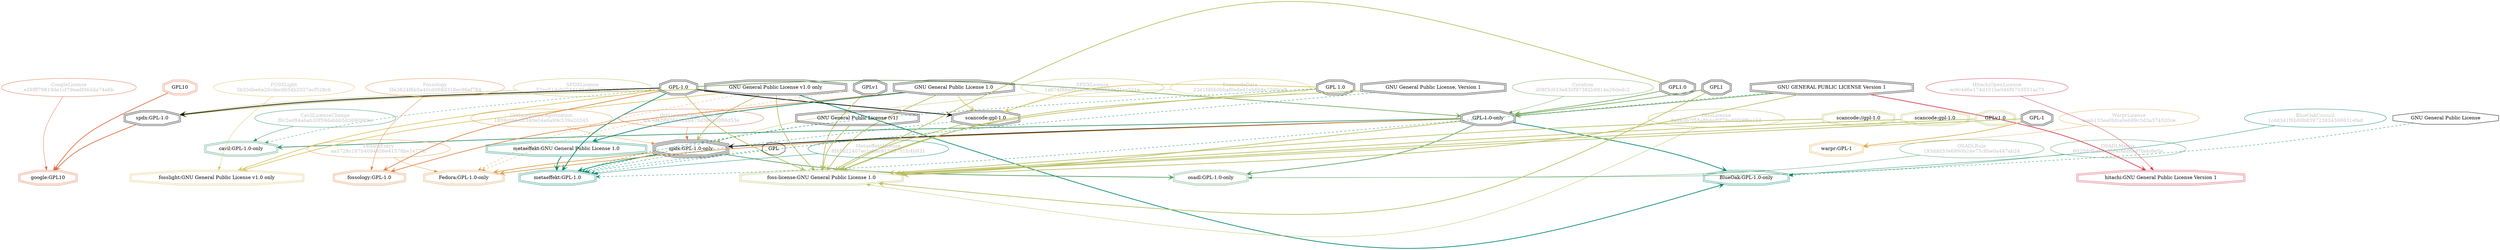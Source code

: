 strict digraph {
    node [shape=box];
    graph [splines=curved];
    1900 [label="SPDXLicense\n1a674f88ed82576b0a09553e21aa521e"
         ,fontcolor=gray
         ,color="#b8bf62"
         ,fillcolor="beige;1"
         ,shape=ellipse];
    1901 [label="spdx:GPL-1.0-only"
         ,shape=tripleoctagon];
    1902 [label="GPL-1.0-only"
         ,shape=doubleoctagon];
    1903 [label="GNU General Public License v1.0 only"
         ,shape=doubleoctagon];
    1912 [label="SPDXLicense\n52ea51dc9d744195af8fd471aa30cf2b"
         ,fontcolor=gray
         ,color="#b8bf62"
         ,fillcolor="beige;1"
         ,shape=ellipse];
    1913 [label="spdx:GPL-1.0"
         ,shape=doubleoctagon];
    1914 [label="GPL-1.0"
         ,shape=doubleoctagon];
    5707 [label="GoogleLicense\ne58fff79819de1cf79eadf06dda74a6b"
         ,fontcolor=gray
         ,color="#e06f45"
         ,fillcolor="beige;1"
         ,shape=ellipse];
    5708 [label="google:GPL10"
         ,color="#e06f45"
         ,shape=doubleoctagon];
    5709 [label=GPL10
         ,color="#e06f45"
         ,shape=doubleoctagon];
    6433 [label="FedoraEntry\naa5728c187b4094656e41578be1e779f"
         ,fontcolor=gray
         ,color="#e09d4b"
         ,fillcolor="beige;1"
         ,shape=ellipse];
    6434 [label="Fedora:GPL-1.0-only"
         ,color="#e09d4b"
         ,shape=doubleoctagon];
    6435 [label=GPLv1
         ,shape=doubleoctagon];
    9341 [label="BlueOakCouncil\n1cdd341f6b89b839723834598831efad"
         ,fontcolor=gray
         ,color="#00876c"
         ,fillcolor="beige;1"
         ,shape=ellipse];
    9342 [label="BlueOak:GPL-1.0-only"
         ,color="#00876c"
         ,shape=doubleoctagon];
    9343 [label="GNU General Public License"
         ,shape=octagon];
    9570 [label="OSADLRule\n193ddd33e6990b24e75c8be0a447ab24"
         ,fontcolor=gray
         ,color="#58a066"
         ,fillcolor="beige;1"
         ,shape=ellipse];
    9571 [label="osadl:GPL-1.0-only"
         ,color="#58a066"
         ,shape=doubleoctagon];
    9866 [label="OSADLMatrix\n6020dcfba08c9bf4c6bf6ed7fa4c6e5e"
         ,fontcolor=gray
         ,color="#58a066"
         ,fillcolor="beige;1"
         ,shape=ellipse];
    16286 [label="ScancodeData\n23d1fd0b0bbaf0ede41eb6b8e7300cc8"
          ,fontcolor=gray
          ,color="#dac767"
          ,fillcolor="beige;1"
          ,shape=ellipse];
    16287 [label="scancode:gpl-1.0"
          ,shape=doubleoctagon];
    16288 [label="GPL 1.0"
          ,shape=doubleoctagon];
    16289 [label="GNU General Public License 1.0"
          ,shape=doubleoctagon];
    26724 [label="Fossology\n5fe3624f6b5a40cd068d318ec96ef784"
          ,fontcolor=gray
          ,color="#e18745"
          ,fillcolor="beige;1"
          ,shape=ellipse];
    26725 [label="fossology:GPL-1.0"
          ,color="#e18745"
          ,shape=doubleoctagon];
    27164 [label=GPL,shape=octagon];
    28713 [label="OrtLicenseCategorization\nbf67d428936b3248473d3e8a0986d53e"
          ,fontcolor=gray
          ,color="#e06f45"
          ,fillcolor="beige;1"
          ,shape=ellipse];
    35460 [label="OrtLicenseCategorization\n1859c0fdedc340e04e6a99c539a20345"
          ,fontcolor=gray
          ,color="#e09d4b"
          ,fillcolor="beige;1"
          ,shape=ellipse];
    36886 [label="CavilLicenseChange\nf0c2ed84abab30f59dabbb5d3690909e"
          ,fontcolor=gray
          ,color="#379469"
          ,fillcolor="beige;1"
          ,shape=ellipse];
    36887 [label="cavil:GPL-1.0-only"
          ,color="#379469"
          ,shape=doubleoctagon];
    42810 [label="MetaeffektLicense\n8f45822407ec1eb8c91385751fc4b931"
          ,fontcolor=gray
          ,color="#00876c"
          ,fillcolor="beige;1"
          ,shape=ellipse];
    42811 [label="metaeffekt:GPL-1.0"
          ,color="#00876c"
          ,shape=doubleoctagon];
    42812 [label="metaeffekt:GNU General Public License 1.0"
          ,color="#00876c"
          ,shape=doubleoctagon];
    42813 [label="GNU General Public License, Version 1"
          ,shape=doubleoctagon];
    42814 [label="GNU General Public License (v1)"
          ,shape=doubleoctagon];
    42815 [label="GNU GENERAL PUBLIC LICENSE Version 1"
          ,shape=doubleoctagon];
    50154 [label="WarprLicense\naaab133ea0bfca0e699c5d3a374520ce"
          ,fontcolor=gray
          ,color="#deb256"
          ,fillcolor="beige;1"
          ,shape=ellipse];
    50155 [label="warpr:GPL-1"
          ,color="#deb256"
          ,shape=doubleoctagon];
    50156 [label="GPL-1"
          ,shape=doubleoctagon];
    50526 [label="FossLicense\n8a463b7f55a8b4af0f79ad0f29f6a192"
          ,fontcolor=gray
          ,color="#b8bf62"
          ,fillcolor="beige;1"
          ,shape=ellipse];
    50527 [label="foss-license:GNU General Public License 1.0"
          ,color="#b8bf62"
          ,shape=doubleoctagon];
    50528 [label="GPL1.0"
          ,shape=doubleoctagon];
    50529 [label=GPL1
          ,shape=doubleoctagon];
    50530 [label="scancode://gpl-1.0"
          ,color="#b8bf62"
          ,shape=doubleoctagon];
    50531 [label="scancode:gpl-1.0"
          ,color="#b8bf62"
          ,shape=doubleoctagon];
    50532 [label="GPLv1.0"
          ,color="#b8bf62"
          ,shape=doubleoctagon];
    51115 [label="FOSSLight\n5b33dbe6a20cdecdb54b2027ecf528c6"
          ,fontcolor=gray
          ,color="#dac767"
          ,fillcolor="beige;1"
          ,shape=ellipse];
    51116 [label="fosslight:GNU General Public License v1.0 only"
          ,color="#dac767"
          ,shape=doubleoctagon];
    51216 [label="HitachiOpenLicense\nec9c4d6e174d101be946f6703551ac75"
          ,fontcolor=gray
          ,color="#d43d51"
          ,fillcolor="beige;1"
          ,shape=ellipse];
    51217 [label="hitachi:GNU General Public License Version 1"
          ,color="#d43d51"
          ,shape=doubleoctagon];
    55991 [label="Curation\nd08f3c033e830f97382b8814a26dedc2"
          ,fontcolor=gray
          ,color="#78ab63"
          ,fillcolor="beige;1"
          ,shape=ellipse];
    1900 -> 1901 [weight=0.5
                 ,color="#b8bf62"];
    1901 -> 6434 [style=bold
                 ,arrowhead=vee
                 ,weight=0.7
                 ,color="#e09d4b"];
    1901 -> 9571 [style=bold
                 ,arrowhead=vee
                 ,weight=0.7
                 ,color="#58a066"];
    1901 -> 42811 [style=bold
                  ,arrowhead=vee
                  ,weight=0.7
                  ,color="#00876c"];
    1902 -> 1901 [style=bold
                 ,arrowhead=vee
                 ,weight=0.7];
    1902 -> 6434 [style=bold
                 ,arrowhead=vee
                 ,weight=0.7
                 ,color="#e09d4b"];
    1902 -> 9342 [style=bold
                 ,arrowhead=vee
                 ,weight=0.7
                 ,color="#00876c"];
    1902 -> 9571 [style=bold
                 ,arrowhead=vee
                 ,weight=0.7
                 ,color="#58a066"];
    1902 -> 36887 [style=bold
                  ,arrowhead=vee
                  ,weight=0.7
                  ,color="#379469"];
    1902 -> 36887 [style=bold
                  ,arrowhead=vee
                  ,weight=0.7
                  ,color="#379469"];
    1902 -> 50527 [style=bold
                  ,arrowhead=vee
                  ,weight=0.7
                  ,color="#b8bf62"];
    1903 -> 1901 [style=bold
                 ,arrowhead=vee
                 ,weight=0.7
                 ,color="#b8bf62"];
    1903 -> 1913 [style=bold
                 ,arrowhead=vee
                 ,weight=0.7
                 ,color="#b8bf62"];
    1903 -> 6434 [style=dashed
                 ,arrowhead=vee
                 ,weight=0.5
                 ,color="#e09d4b"];
    1903 -> 9342 [style=bold
                 ,arrowhead=vee
                 ,weight=0.7
                 ,color="#00876c"];
    1903 -> 50527 [style=bold
                  ,arrowhead=vee
                  ,weight=0.7
                  ,color="#b8bf62"];
    1903 -> 51116 [style=bold
                  ,arrowhead=vee
                  ,weight=0.7
                  ,color="#dac767"];
    1912 -> 1913 [weight=0.5
                 ,color="#b8bf62"];
    1913 -> 5708 [style=bold
                 ,arrowhead=vee
                 ,weight=0.7
                 ,color="#e06f45"];
    1914 -> 1902 [style=bold
                 ,arrowhead=vee
                 ,weight=0.7
                 ,color="#78ab63"];
    1914 -> 1913 [style=bold
                 ,arrowhead=vee
                 ,weight=0.7];
    1914 -> 16287 [style=bold
                  ,arrowhead=vee
                  ,weight=0.7];
    1914 -> 26725 [style=bold
                  ,arrowhead=vee
                  ,weight=0.7
                  ,color="#e18745"];
    1914 -> 36887 [style=dashed
                  ,arrowhead=vee
                  ,weight=0.5
                  ,color="#379469"];
    1914 -> 42811 [style=bold
                  ,arrowhead=vee
                  ,weight=0.7
                  ,color="#00876c"];
    1914 -> 50527 [style=bold
                  ,arrowhead=vee
                  ,weight=0.7
                  ,color="#b8bf62"];
    1914 -> 51116 [style=bold
                  ,arrowhead=vee
                  ,weight=0.7
                  ,color="#dac767"];
    5707 -> 5708 [weight=0.5
                 ,color="#e06f45"];
    5709 -> 5708 [style=bold
                 ,arrowhead=vee
                 ,weight=0.7
                 ,color="#e06f45"];
    6433 -> 6434 [weight=0.5
                 ,color="#e09d4b"];
    6435 -> 6434 [style=dashed
                 ,arrowhead=vee
                 ,weight=0.5
                 ,color="#e09d4b"];
    6435 -> 50527 [style=bold
                  ,arrowhead=vee
                  ,weight=0.7
                  ,color="#b8bf62"];
    9341 -> 9342 [weight=0.5
                 ,color="#00876c"];
    9343 -> 9342 [style=dashed
                 ,arrowhead=vee
                 ,weight=0.5
                 ,color="#00876c"];
    9570 -> 9571 [weight=0.5
                 ,color="#58a066"];
    9866 -> 9571 [weight=0.5
                 ,color="#58a066"];
    16286 -> 16287 [weight=0.5
                   ,color="#dac767"];
    16287 -> 42811 [style=dashed
                   ,arrowhead=vee
                   ,weight=0.5
                   ,color="#00876c"];
    16287 -> 50527 [style=bold
                   ,arrowhead=vee
                   ,weight=0.7
                   ,color="#b8bf62"];
    16288 -> 16287 [style=bold
                   ,arrowhead=vee
                   ,weight=0.7
                   ,color="#dac767"];
    16288 -> 42811 [style=dashed
                   ,arrowhead=vee
                   ,weight=0.5
                   ,color="#00876c"];
    16288 -> 50527 [style=bold
                   ,arrowhead=vee
                   ,weight=0.7
                   ,color="#b8bf62"];
    16289 -> 16287 [style=bold
                   ,arrowhead=vee
                   ,weight=0.7
                   ,color="#dac767"];
    16289 -> 26725 [style=bold
                   ,arrowhead=vee
                   ,weight=0.7
                   ,color="#e18745"];
    16289 -> 42812 [style=bold
                   ,arrowhead=vee
                   ,weight=0.7
                   ,color="#00876c"];
    16289 -> 50527 [style=bold
                   ,arrowhead=vee
                   ,weight=0.7
                   ,color="#b8bf62"];
    26724 -> 26725 [weight=0.5
                   ,color="#e18745"];
    27164 -> 42811 [style=dashed
                   ,arrowhead=vee
                   ,weight=0.5
                   ,color="#00876c"];
    28713 -> 1901 [weight=0.5
                  ,color="#e06f45"];
    35460 -> 1901 [weight=0.5
                  ,color="#e09d4b"];
    36886 -> 36887 [weight=0.5
                   ,color="#379469"];
    42810 -> 42811 [weight=0.5
                   ,color="#00876c"];
    42812 -> 42811 [style=bold
                   ,arrowhead=vee
                   ,weight=0.7
                   ,color="#00876c"];
    42813 -> 42811 [style=dashed
                   ,arrowhead=vee
                   ,weight=0.5
                   ,color="#00876c"];
    42813 -> 50527 [style=bold
                   ,arrowhead=vee
                   ,weight=0.7
                   ,color="#b8bf62"];
    42814 -> 42811 [style=dashed
                   ,arrowhead=vee
                   ,weight=0.5
                   ,color="#00876c"];
    42814 -> 50527 [style=bold
                   ,arrowhead=vee
                   ,weight=0.7
                   ,color="#b8bf62"];
    42815 -> 1902 [style=bold
                  ,arrowhead=vee
                  ,weight=0.7
                  ,color="#78ab63"];
    42815 -> 42811 [style=dashed
                   ,arrowhead=vee
                   ,weight=0.5
                   ,color="#00876c"];
    42815 -> 50527 [style=bold
                   ,arrowhead=vee
                   ,weight=0.7
                   ,color="#b8bf62"];
    42815 -> 51217 [style=bold
                   ,arrowhead=vee
                   ,weight=0.7
                   ,color="#d43d51"];
    50154 -> 50155 [weight=0.5
                   ,color="#deb256"];
    50156 -> 50155 [style=bold
                   ,arrowhead=vee
                   ,weight=0.7
                   ,color="#deb256"];
    50156 -> 50527 [style=bold
                   ,arrowhead=vee
                   ,weight=0.7
                   ,color="#b8bf62"];
    50526 -> 50527 [weight=0.5
                   ,color="#b8bf62"];
    50528 -> 1902 [style=bold
                  ,arrowhead=vee
                  ,weight=0.7
                  ,color="#78ab63"];
    50528 -> 50527 [style=bold
                   ,arrowhead=vee
                   ,weight=0.7
                   ,color="#b8bf62"];
    50529 -> 1902 [style=bold
                  ,arrowhead=vee
                  ,weight=0.7
                  ,color="#78ab63"];
    50529 -> 50527 [style=bold
                   ,arrowhead=vee
                   ,weight=0.7
                   ,color="#b8bf62"];
    50530 -> 50527 [style=bold
                   ,arrowhead=vee
                   ,weight=0.7
                   ,color="#b8bf62"];
    50531 -> 50527 [style=bold
                   ,arrowhead=vee
                   ,weight=0.7
                   ,color="#b8bf62"];
    50532 -> 50527 [style=bold
                   ,arrowhead=vee
                   ,weight=0.7
                   ,color="#b8bf62"];
    51115 -> 51116 [weight=0.5
                   ,color="#dac767"];
    51216 -> 51217 [weight=0.5
                   ,color="#d43d51"];
    55991 -> 1902 [weight=0.5
                  ,color="#78ab63"];
}

